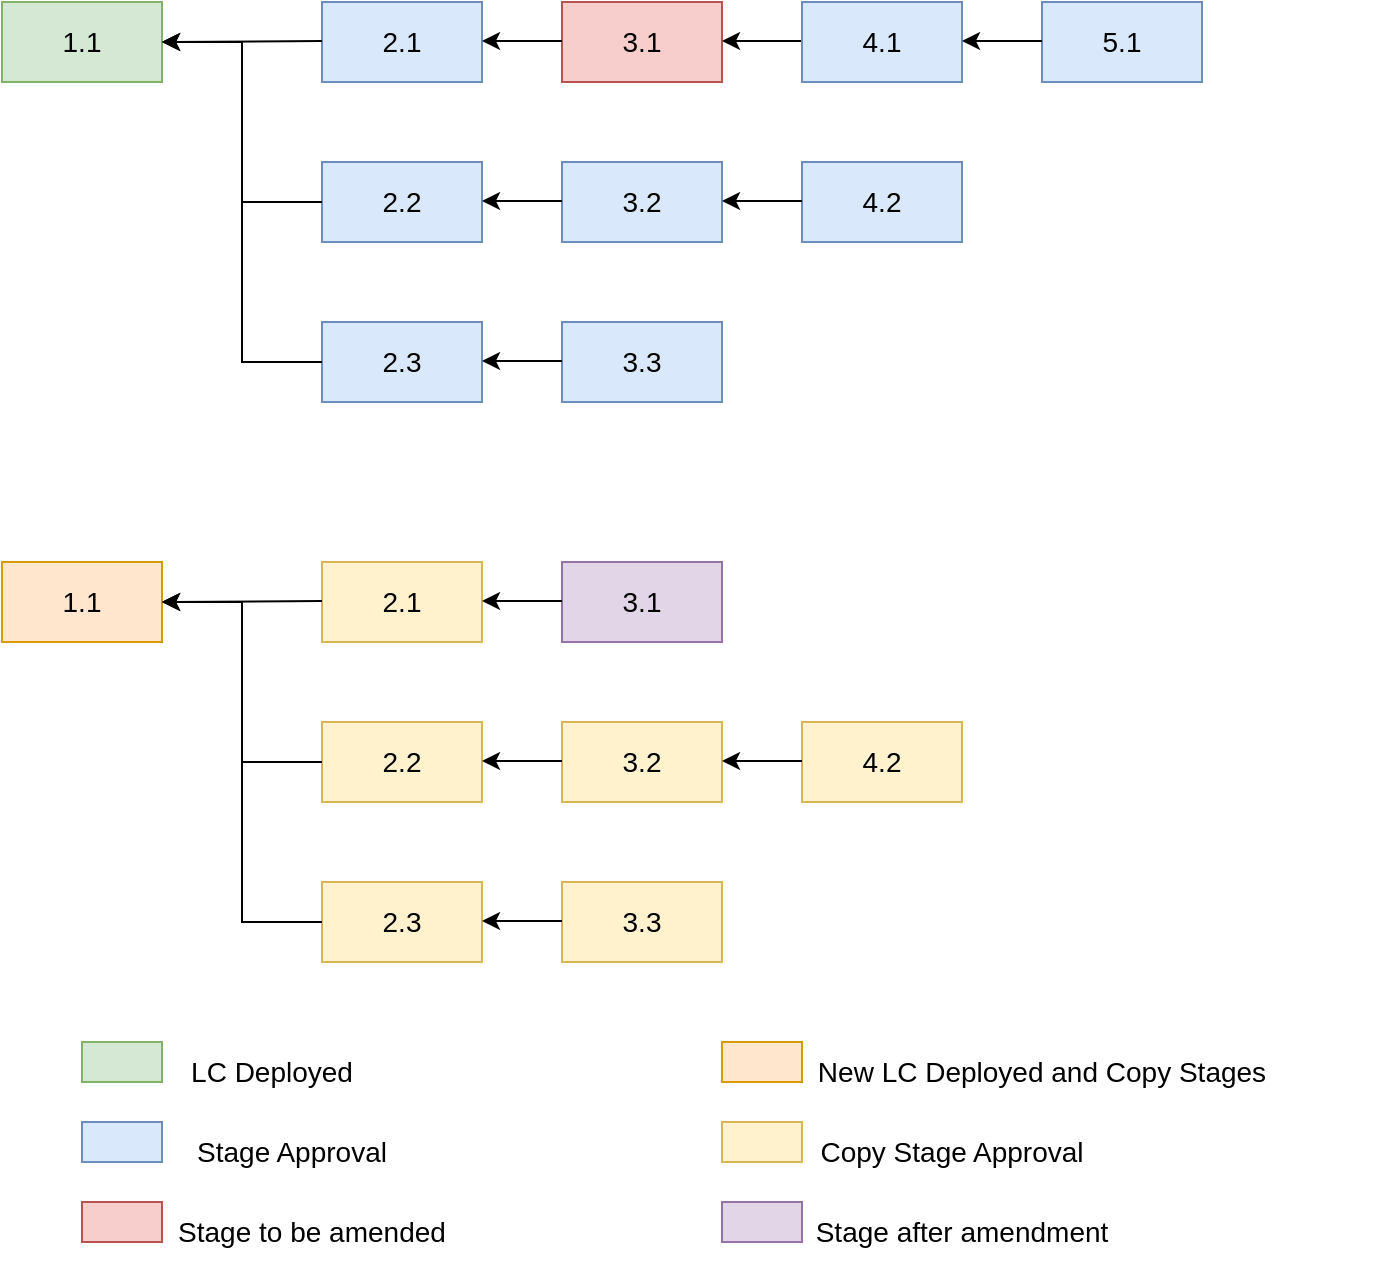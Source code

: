 <mxfile version="18.0.1" type="device"><diagram id="9ahsGjUvnghgpk4HFN8c" name="Page-1"><mxGraphModel dx="907" dy="724" grid="1" gridSize="10" guides="1" tooltips="1" connect="1" arrows="1" fold="1" page="1" pageScale="1" pageWidth="850" pageHeight="1100" math="0" shadow="0"><root><mxCell id="0"/><mxCell id="1" parent="0"/><mxCell id="de37TaFGOWWzAti_uAGI-1" value="&lt;font style=&quot;font-size: 14px;&quot;&gt;1.1&lt;/font&gt;" style="rounded=0;whiteSpace=wrap;html=1;fillColor=#d5e8d4;strokeColor=#82b366;" vertex="1" parent="1"><mxGeometry x="40" y="160" width="80" height="40" as="geometry"/></mxCell><mxCell id="de37TaFGOWWzAti_uAGI-2" value="&lt;font style=&quot;font-size: 14px;&quot;&gt;2.1&lt;/font&gt;" style="rounded=0;whiteSpace=wrap;html=1;fillColor=#dae8fc;strokeColor=#6c8ebf;" vertex="1" parent="1"><mxGeometry x="200" y="160" width="80" height="40" as="geometry"/></mxCell><mxCell id="de37TaFGOWWzAti_uAGI-3" value="&lt;font style=&quot;font-size: 14px;&quot;&gt;2.2&lt;/font&gt;" style="rounded=0;whiteSpace=wrap;html=1;fillColor=#dae8fc;strokeColor=#6c8ebf;" vertex="1" parent="1"><mxGeometry x="200" y="240" width="80" height="40" as="geometry"/></mxCell><mxCell id="de37TaFGOWWzAti_uAGI-4" value="&lt;font style=&quot;font-size: 14px;&quot;&gt;2.3&lt;/font&gt;" style="rounded=0;whiteSpace=wrap;html=1;fillColor=#dae8fc;strokeColor=#6c8ebf;" vertex="1" parent="1"><mxGeometry x="200" y="320" width="80" height="40" as="geometry"/></mxCell><mxCell id="de37TaFGOWWzAti_uAGI-5" value="&lt;font style=&quot;font-size: 14px;&quot;&gt;3.1&lt;/font&gt;" style="rounded=0;whiteSpace=wrap;html=1;fillColor=#f8cecc;strokeColor=#b85450;" vertex="1" parent="1"><mxGeometry x="320" y="160" width="80" height="40" as="geometry"/></mxCell><mxCell id="de37TaFGOWWzAti_uAGI-6" value="&lt;font style=&quot;font-size: 14px;&quot;&gt;3.2&lt;/font&gt;" style="rounded=0;whiteSpace=wrap;html=1;fillColor=#dae8fc;strokeColor=#6c8ebf;" vertex="1" parent="1"><mxGeometry x="320" y="240" width="80" height="40" as="geometry"/></mxCell><mxCell id="de37TaFGOWWzAti_uAGI-7" value="&lt;font style=&quot;font-size: 14px;&quot;&gt;3.3&lt;/font&gt;" style="rounded=0;whiteSpace=wrap;html=1;fillColor=#dae8fc;strokeColor=#6c8ebf;" vertex="1" parent="1"><mxGeometry x="320" y="320" width="80" height="40" as="geometry"/></mxCell><mxCell id="de37TaFGOWWzAti_uAGI-14" value="" style="endArrow=classic;html=1;rounded=0;fontSize=14;entryX=1;entryY=0.5;entryDx=0;entryDy=0;" edge="1" parent="1" target="de37TaFGOWWzAti_uAGI-1"><mxGeometry width="50" height="50" relative="1" as="geometry"><mxPoint x="200" y="179.5" as="sourcePoint"/><mxPoint x="160" y="179.5" as="targetPoint"/></mxGeometry></mxCell><mxCell id="de37TaFGOWWzAti_uAGI-15" value="" style="endArrow=classic;html=1;rounded=0;fontSize=14;" edge="1" parent="1"><mxGeometry width="50" height="50" relative="1" as="geometry"><mxPoint x="320" y="179.5" as="sourcePoint"/><mxPoint x="280" y="179.5" as="targetPoint"/></mxGeometry></mxCell><mxCell id="de37TaFGOWWzAti_uAGI-16" value="" style="endArrow=classic;html=1;rounded=0;fontSize=14;" edge="1" parent="1"><mxGeometry width="50" height="50" relative="1" as="geometry"><mxPoint x="320" y="259.5" as="sourcePoint"/><mxPoint x="280" y="259.5" as="targetPoint"/></mxGeometry></mxCell><mxCell id="de37TaFGOWWzAti_uAGI-17" value="" style="endArrow=classic;html=1;rounded=0;fontSize=14;" edge="1" parent="1"><mxGeometry width="50" height="50" relative="1" as="geometry"><mxPoint x="320" y="339.5" as="sourcePoint"/><mxPoint x="280" y="339.5" as="targetPoint"/></mxGeometry></mxCell><mxCell id="de37TaFGOWWzAti_uAGI-19" value="" style="endArrow=classic;html=1;rounded=0;fontSize=14;" edge="1" parent="1"><mxGeometry width="50" height="50" relative="1" as="geometry"><mxPoint x="440" y="179.5" as="sourcePoint"/><mxPoint x="400" y="179.5" as="targetPoint"/></mxGeometry></mxCell><mxCell id="de37TaFGOWWzAti_uAGI-21" value="&lt;font style=&quot;font-size: 14px;&quot;&gt;4.1&lt;/font&gt;" style="rounded=0;whiteSpace=wrap;html=1;fillColor=#dae8fc;strokeColor=#6c8ebf;" vertex="1" parent="1"><mxGeometry x="440" y="160" width="80" height="40" as="geometry"/></mxCell><mxCell id="de37TaFGOWWzAti_uAGI-22" value="&lt;font style=&quot;font-size: 14px;&quot;&gt;4.2&lt;/font&gt;" style="rounded=0;whiteSpace=wrap;html=1;fillColor=#dae8fc;strokeColor=#6c8ebf;" vertex="1" parent="1"><mxGeometry x="440" y="240" width="80" height="40" as="geometry"/></mxCell><mxCell id="de37TaFGOWWzAti_uAGI-24" value="&lt;font style=&quot;font-size: 14px;&quot;&gt;5.1&lt;/font&gt;" style="rounded=0;whiteSpace=wrap;html=1;fillColor=#dae8fc;strokeColor=#6c8ebf;" vertex="1" parent="1"><mxGeometry x="560" y="160" width="80" height="40" as="geometry"/></mxCell><mxCell id="de37TaFGOWWzAti_uAGI-27" value="" style="endArrow=classic;html=1;rounded=0;fontSize=14;" edge="1" parent="1"><mxGeometry width="50" height="50" relative="1" as="geometry"><mxPoint x="440" y="259.5" as="sourcePoint"/><mxPoint x="400" y="259.5" as="targetPoint"/></mxGeometry></mxCell><mxCell id="de37TaFGOWWzAti_uAGI-31" value="" style="endArrow=classic;html=1;rounded=0;fontSize=14;" edge="1" parent="1"><mxGeometry width="50" height="50" relative="1" as="geometry"><mxPoint x="560" y="179.5" as="sourcePoint"/><mxPoint x="520" y="179.5" as="targetPoint"/></mxGeometry></mxCell><mxCell id="de37TaFGOWWzAti_uAGI-39" value="" style="endArrow=classic;html=1;rounded=0;fontSize=14;entryX=1;entryY=0.5;entryDx=0;entryDy=0;exitX=0;exitY=0.5;exitDx=0;exitDy=0;" edge="1" parent="1" source="de37TaFGOWWzAti_uAGI-3" target="de37TaFGOWWzAti_uAGI-1"><mxGeometry width="50" height="50" relative="1" as="geometry"><mxPoint x="170" y="279" as="sourcePoint"/><mxPoint x="130" y="279" as="targetPoint"/><Array as="points"><mxPoint x="160" y="260"/><mxPoint x="160" y="180"/></Array></mxGeometry></mxCell><mxCell id="de37TaFGOWWzAti_uAGI-40" value="" style="endArrow=classic;html=1;rounded=0;fontSize=14;entryX=1;entryY=0.5;entryDx=0;entryDy=0;exitX=0;exitY=0.5;exitDx=0;exitDy=0;" edge="1" parent="1" source="de37TaFGOWWzAti_uAGI-4" target="de37TaFGOWWzAti_uAGI-1"><mxGeometry width="50" height="50" relative="1" as="geometry"><mxPoint x="70" y="340" as="sourcePoint"/><mxPoint x="130" y="240" as="targetPoint"/><Array as="points"><mxPoint x="160" y="340"/><mxPoint x="160" y="260"/><mxPoint x="160" y="180"/></Array></mxGeometry></mxCell><mxCell id="de37TaFGOWWzAti_uAGI-49" value="" style="rounded=0;whiteSpace=wrap;html=1;fontSize=14;fillColor=#d5e8d4;strokeColor=#82b366;" vertex="1" parent="1"><mxGeometry x="80" y="680" width="40" height="20" as="geometry"/></mxCell><mxCell id="de37TaFGOWWzAti_uAGI-50" value="LC Deployed " style="text;html=1;strokeColor=none;fillColor=none;align=center;verticalAlign=middle;whiteSpace=wrap;rounded=0;fontSize=14;" vertex="1" parent="1"><mxGeometry x="80" y="680" width="190" height="30" as="geometry"/></mxCell><mxCell id="de37TaFGOWWzAti_uAGI-55" value="" style="rounded=0;whiteSpace=wrap;html=1;fontSize=14;fillColor=#dae8fc;strokeColor=#6c8ebf;" vertex="1" parent="1"><mxGeometry x="80" y="720" width="40" height="20" as="geometry"/></mxCell><mxCell id="de37TaFGOWWzAti_uAGI-56" value="" style="rounded=0;whiteSpace=wrap;html=1;fontSize=14;fillColor=#f8cecc;strokeColor=#b85450;" vertex="1" parent="1"><mxGeometry x="80" y="760" width="40" height="20" as="geometry"/></mxCell><mxCell id="de37TaFGOWWzAti_uAGI-57" value="Stage to be amended" style="text;html=1;strokeColor=none;fillColor=none;align=center;verticalAlign=middle;whiteSpace=wrap;rounded=0;fontSize=14;" vertex="1" parent="1"><mxGeometry x="100" y="760" width="190" height="30" as="geometry"/></mxCell><mxCell id="de37TaFGOWWzAti_uAGI-59" value="Stage Approval" style="text;html=1;strokeColor=none;fillColor=none;align=center;verticalAlign=middle;whiteSpace=wrap;rounded=0;fontSize=14;" vertex="1" parent="1"><mxGeometry x="90" y="720" width="190" height="30" as="geometry"/></mxCell><mxCell id="de37TaFGOWWzAti_uAGI-80" value="&lt;font style=&quot;font-size: 14px;&quot;&gt;1.1&lt;/font&gt;" style="rounded=0;whiteSpace=wrap;html=1;fillColor=#ffe6cc;strokeColor=#d79b00;" vertex="1" parent="1"><mxGeometry x="40" y="440" width="80" height="40" as="geometry"/></mxCell><mxCell id="de37TaFGOWWzAti_uAGI-81" value="&lt;font style=&quot;font-size: 14px;&quot;&gt;2.1&lt;/font&gt;" style="rounded=0;whiteSpace=wrap;html=1;fillColor=#fff2cc;strokeColor=#d6b656;" vertex="1" parent="1"><mxGeometry x="200" y="440" width="80" height="40" as="geometry"/></mxCell><mxCell id="de37TaFGOWWzAti_uAGI-82" value="&lt;font style=&quot;font-size: 14px;&quot;&gt;2.2&lt;/font&gt;" style="rounded=0;whiteSpace=wrap;html=1;fillColor=#fff2cc;strokeColor=#d6b656;" vertex="1" parent="1"><mxGeometry x="200" y="520" width="80" height="40" as="geometry"/></mxCell><mxCell id="de37TaFGOWWzAti_uAGI-83" value="&lt;font style=&quot;font-size: 14px;&quot;&gt;2.3&lt;/font&gt;" style="rounded=0;whiteSpace=wrap;html=1;fillColor=#fff2cc;strokeColor=#d6b656;" vertex="1" parent="1"><mxGeometry x="200" y="600" width="80" height="40" as="geometry"/></mxCell><mxCell id="de37TaFGOWWzAti_uAGI-84" value="&lt;font style=&quot;font-size: 14px;&quot;&gt;3.1&lt;/font&gt;" style="rounded=0;whiteSpace=wrap;html=1;fillColor=#e1d5e7;strokeColor=#9673a6;" vertex="1" parent="1"><mxGeometry x="320" y="440" width="80" height="40" as="geometry"/></mxCell><mxCell id="de37TaFGOWWzAti_uAGI-85" value="&lt;font style=&quot;font-size: 14px;&quot;&gt;3.2&lt;/font&gt;" style="rounded=0;whiteSpace=wrap;html=1;fillColor=#fff2cc;strokeColor=#d6b656;" vertex="1" parent="1"><mxGeometry x="320" y="520" width="80" height="40" as="geometry"/></mxCell><mxCell id="de37TaFGOWWzAti_uAGI-86" value="&lt;font style=&quot;font-size: 14px;&quot;&gt;3.3&lt;/font&gt;" style="rounded=0;whiteSpace=wrap;html=1;fillColor=#fff2cc;strokeColor=#d6b656;" vertex="1" parent="1"><mxGeometry x="320" y="600" width="80" height="40" as="geometry"/></mxCell><mxCell id="de37TaFGOWWzAti_uAGI-87" value="" style="endArrow=classic;html=1;rounded=0;fontSize=14;entryX=1;entryY=0.5;entryDx=0;entryDy=0;" edge="1" target="de37TaFGOWWzAti_uAGI-80" parent="1"><mxGeometry width="50" height="50" relative="1" as="geometry"><mxPoint x="200" y="459.5" as="sourcePoint"/><mxPoint x="160" y="459.5" as="targetPoint"/></mxGeometry></mxCell><mxCell id="de37TaFGOWWzAti_uAGI-88" value="" style="endArrow=classic;html=1;rounded=0;fontSize=14;" edge="1" parent="1"><mxGeometry width="50" height="50" relative="1" as="geometry"><mxPoint x="320" y="459.5" as="sourcePoint"/><mxPoint x="280" y="459.5" as="targetPoint"/></mxGeometry></mxCell><mxCell id="de37TaFGOWWzAti_uAGI-89" value="" style="endArrow=classic;html=1;rounded=0;fontSize=14;" edge="1" parent="1"><mxGeometry width="50" height="50" relative="1" as="geometry"><mxPoint x="320" y="539.5" as="sourcePoint"/><mxPoint x="280" y="539.5" as="targetPoint"/></mxGeometry></mxCell><mxCell id="de37TaFGOWWzAti_uAGI-90" value="" style="endArrow=classic;html=1;rounded=0;fontSize=14;" edge="1" parent="1"><mxGeometry width="50" height="50" relative="1" as="geometry"><mxPoint x="320" y="619.5" as="sourcePoint"/><mxPoint x="280" y="619.5" as="targetPoint"/></mxGeometry></mxCell><mxCell id="de37TaFGOWWzAti_uAGI-93" value="&lt;font style=&quot;font-size: 14px;&quot;&gt;4.2&lt;/font&gt;" style="rounded=0;whiteSpace=wrap;html=1;fillColor=#fff2cc;strokeColor=#d6b656;" vertex="1" parent="1"><mxGeometry x="440" y="520" width="80" height="40" as="geometry"/></mxCell><mxCell id="de37TaFGOWWzAti_uAGI-95" value="" style="endArrow=classic;html=1;rounded=0;fontSize=14;" edge="1" parent="1"><mxGeometry width="50" height="50" relative="1" as="geometry"><mxPoint x="440" y="539.5" as="sourcePoint"/><mxPoint x="400" y="539.5" as="targetPoint"/></mxGeometry></mxCell><mxCell id="de37TaFGOWWzAti_uAGI-97" value="" style="endArrow=classic;html=1;rounded=0;fontSize=14;entryX=1;entryY=0.5;entryDx=0;entryDy=0;exitX=0;exitY=0.5;exitDx=0;exitDy=0;" edge="1" source="de37TaFGOWWzAti_uAGI-82" target="de37TaFGOWWzAti_uAGI-80" parent="1"><mxGeometry width="50" height="50" relative="1" as="geometry"><mxPoint x="170" y="559" as="sourcePoint"/><mxPoint x="130" y="559" as="targetPoint"/><Array as="points"><mxPoint x="160" y="540"/><mxPoint x="160" y="460"/></Array></mxGeometry></mxCell><mxCell id="de37TaFGOWWzAti_uAGI-98" value="" style="endArrow=classic;html=1;rounded=0;fontSize=14;entryX=1;entryY=0.5;entryDx=0;entryDy=0;exitX=0;exitY=0.5;exitDx=0;exitDy=0;" edge="1" source="de37TaFGOWWzAti_uAGI-83" target="de37TaFGOWWzAti_uAGI-80" parent="1"><mxGeometry width="50" height="50" relative="1" as="geometry"><mxPoint x="70" y="620" as="sourcePoint"/><mxPoint x="130" y="520" as="targetPoint"/><Array as="points"><mxPoint x="160" y="620"/><mxPoint x="160" y="540"/><mxPoint x="160" y="460"/></Array></mxGeometry></mxCell><mxCell id="de37TaFGOWWzAti_uAGI-99" value="" style="rounded=0;whiteSpace=wrap;html=1;fontSize=14;fillColor=#ffe6cc;strokeColor=#d79b00;" vertex="1" parent="1"><mxGeometry x="400" y="680" width="40" height="20" as="geometry"/></mxCell><mxCell id="de37TaFGOWWzAti_uAGI-100" value="New LC Deployed and Copy Stages" style="text;html=1;strokeColor=none;fillColor=none;align=center;verticalAlign=middle;whiteSpace=wrap;rounded=0;fontSize=14;" vertex="1" parent="1"><mxGeometry x="390" y="680" width="340" height="30" as="geometry"/></mxCell><mxCell id="de37TaFGOWWzAti_uAGI-101" value="" style="rounded=0;whiteSpace=wrap;html=1;fontSize=14;fillColor=#fff2cc;strokeColor=#d6b656;" vertex="1" parent="1"><mxGeometry x="400" y="720" width="40" height="20" as="geometry"/></mxCell><mxCell id="de37TaFGOWWzAti_uAGI-102" value="" style="rounded=0;whiteSpace=wrap;html=1;fontSize=14;fillColor=#e1d5e7;strokeColor=#9673a6;" vertex="1" parent="1"><mxGeometry x="400" y="760" width="40" height="20" as="geometry"/></mxCell><mxCell id="de37TaFGOWWzAti_uAGI-103" value="Stage after amendment" style="text;html=1;strokeColor=none;fillColor=none;align=center;verticalAlign=middle;whiteSpace=wrap;rounded=0;fontSize=14;" vertex="1" parent="1"><mxGeometry x="425" y="760" width="190" height="30" as="geometry"/></mxCell><mxCell id="de37TaFGOWWzAti_uAGI-104" value="Copy Stage Approval" style="text;html=1;strokeColor=none;fillColor=none;align=center;verticalAlign=middle;whiteSpace=wrap;rounded=0;fontSize=14;" vertex="1" parent="1"><mxGeometry x="420" y="720" width="190" height="30" as="geometry"/></mxCell></root></mxGraphModel></diagram></mxfile>